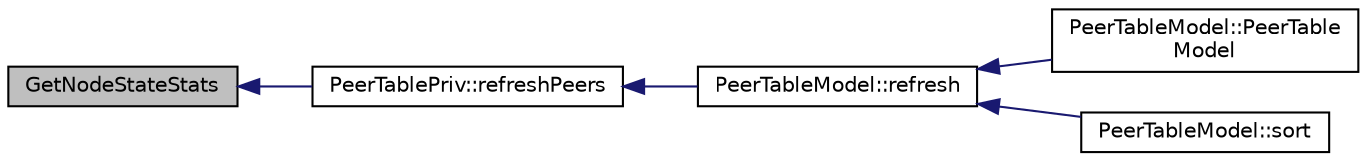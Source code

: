 digraph "GetNodeStateStats"
{
  edge [fontname="Helvetica",fontsize="10",labelfontname="Helvetica",labelfontsize="10"];
  node [fontname="Helvetica",fontsize="10",shape=record];
  rankdir="LR";
  Node122 [label="GetNodeStateStats",height=0.2,width=0.4,color="black", fillcolor="grey75", style="filled", fontcolor="black"];
  Node122 -> Node123 [dir="back",color="midnightblue",fontsize="10",style="solid",fontname="Helvetica"];
  Node123 [label="PeerTablePriv::refreshPeers",height=0.2,width=0.4,color="black", fillcolor="white", style="filled",URL="$dd/d0b/class_peer_table_priv.html#a304d99874f6cd0c67ed207546a5ca904",tooltip="Pull a full list of peers from vNodes into our cache. "];
  Node123 -> Node124 [dir="back",color="midnightblue",fontsize="10",style="solid",fontname="Helvetica"];
  Node124 [label="PeerTableModel::refresh",height=0.2,width=0.4,color="black", fillcolor="white", style="filled",URL="$d7/d25/class_peer_table_model.html#abae14b3fd8a38a60f752f67a57b5b0b3"];
  Node124 -> Node125 [dir="back",color="midnightblue",fontsize="10",style="solid",fontname="Helvetica"];
  Node125 [label="PeerTableModel::PeerTable\lModel",height=0.2,width=0.4,color="black", fillcolor="white", style="filled",URL="$d7/d25/class_peer_table_model.html#a94e40794eeb946475a4a747c1fe1a2c2"];
  Node124 -> Node126 [dir="back",color="midnightblue",fontsize="10",style="solid",fontname="Helvetica"];
  Node126 [label="PeerTableModel::sort",height=0.2,width=0.4,color="black", fillcolor="white", style="filled",URL="$d7/d25/class_peer_table_model.html#ac2211cda0ce659ac4c324c6ff24e1e5f"];
}
